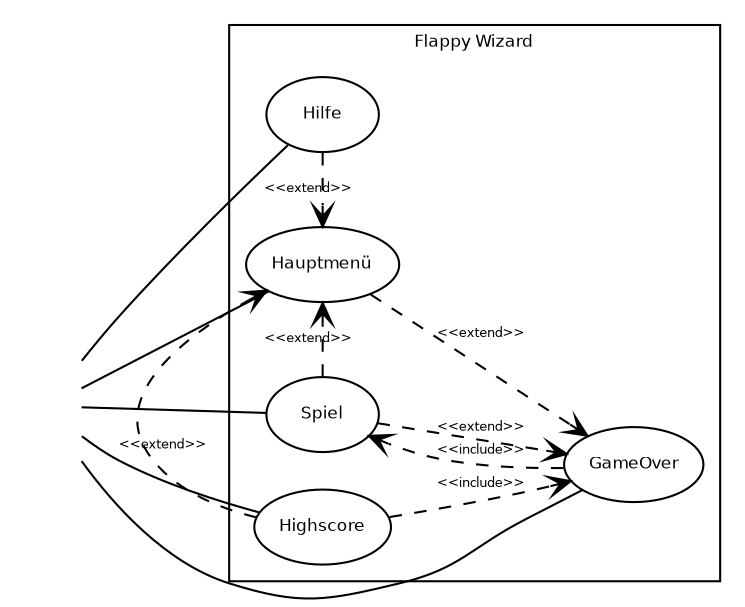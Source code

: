 digraph {
    fontname = "Bitstream Vera Sans"
    fontsize = 8
    rankdir="LR";

    node [
        fontname = "Bitstream Vera Sans"
        fontsize = 8
    ]

    edge [
        fontname = "Bitstream Vera Sans"
        fontsize = 6
        style = dashed
        arrowhead = vee
    ]
    graph [
        //splines=line, 
        //splines=false, nodesep=1
    ]

    Nutzer [
        width = 0.48
        height = 0.8
        fixedsize = true
        image = "spieler.png"
        label = ""
        shape = none
    ]

    Nutzer -> Hilfe [
        arrowhead = none
        style = solid
    ]

    Nutzer -> Hauptmenü [
        arrowhead = none
        style = solid
    ]
    Nutzer -> Spiel [
        arrowhead = none
        style = solid
    ]
    Nutzer -> Highscore [
        arrowhead = none
        style = solid
    ]

    Nutzer -> GameOver [
        arrowhead = none
        style = solid
    ]

    subgraph cluster_0 {
        label="Flappy Wizard";
        subgraph {
            rank = same
            rankdir = LR
            Hilfe
            Hauptmenü 
            Spiel
            Highscore
        }

        Spiel -> Hauptmenü [
            label = "\<\<extend\>\>"
        ]
        Spiel -> GameOver [
            label = "\<\<extend\>\>"
        ]
        GameOver -> Spiel [
            label = "\<\<include\>\>"
        ]
        Hauptmenü -> GameOver [
            label ="\<\<extend\>\>"
        ]
        Hilfe -> Hauptmenü [
            label = "\<\<extend\>\>"
        ]
        Highscore -> Hauptmenü [
            label = "\<\<extend\>\>"
        ]
        Highscore -> GameOver [
            label = "\<\<include\>\>"
        ]
    }
}
